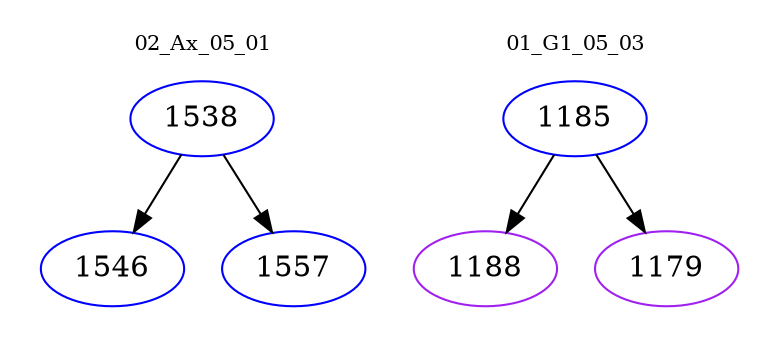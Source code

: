 digraph{
subgraph cluster_0 {
color = white
label = "02_Ax_05_01";
fontsize=10;
T0_1538 [label="1538", color="blue"]
T0_1538 -> T0_1546 [color="black"]
T0_1546 [label="1546", color="blue"]
T0_1538 -> T0_1557 [color="black"]
T0_1557 [label="1557", color="blue"]
}
subgraph cluster_1 {
color = white
label = "01_G1_05_03";
fontsize=10;
T1_1185 [label="1185", color="blue"]
T1_1185 -> T1_1188 [color="black"]
T1_1188 [label="1188", color="purple"]
T1_1185 -> T1_1179 [color="black"]
T1_1179 [label="1179", color="purple"]
}
}
